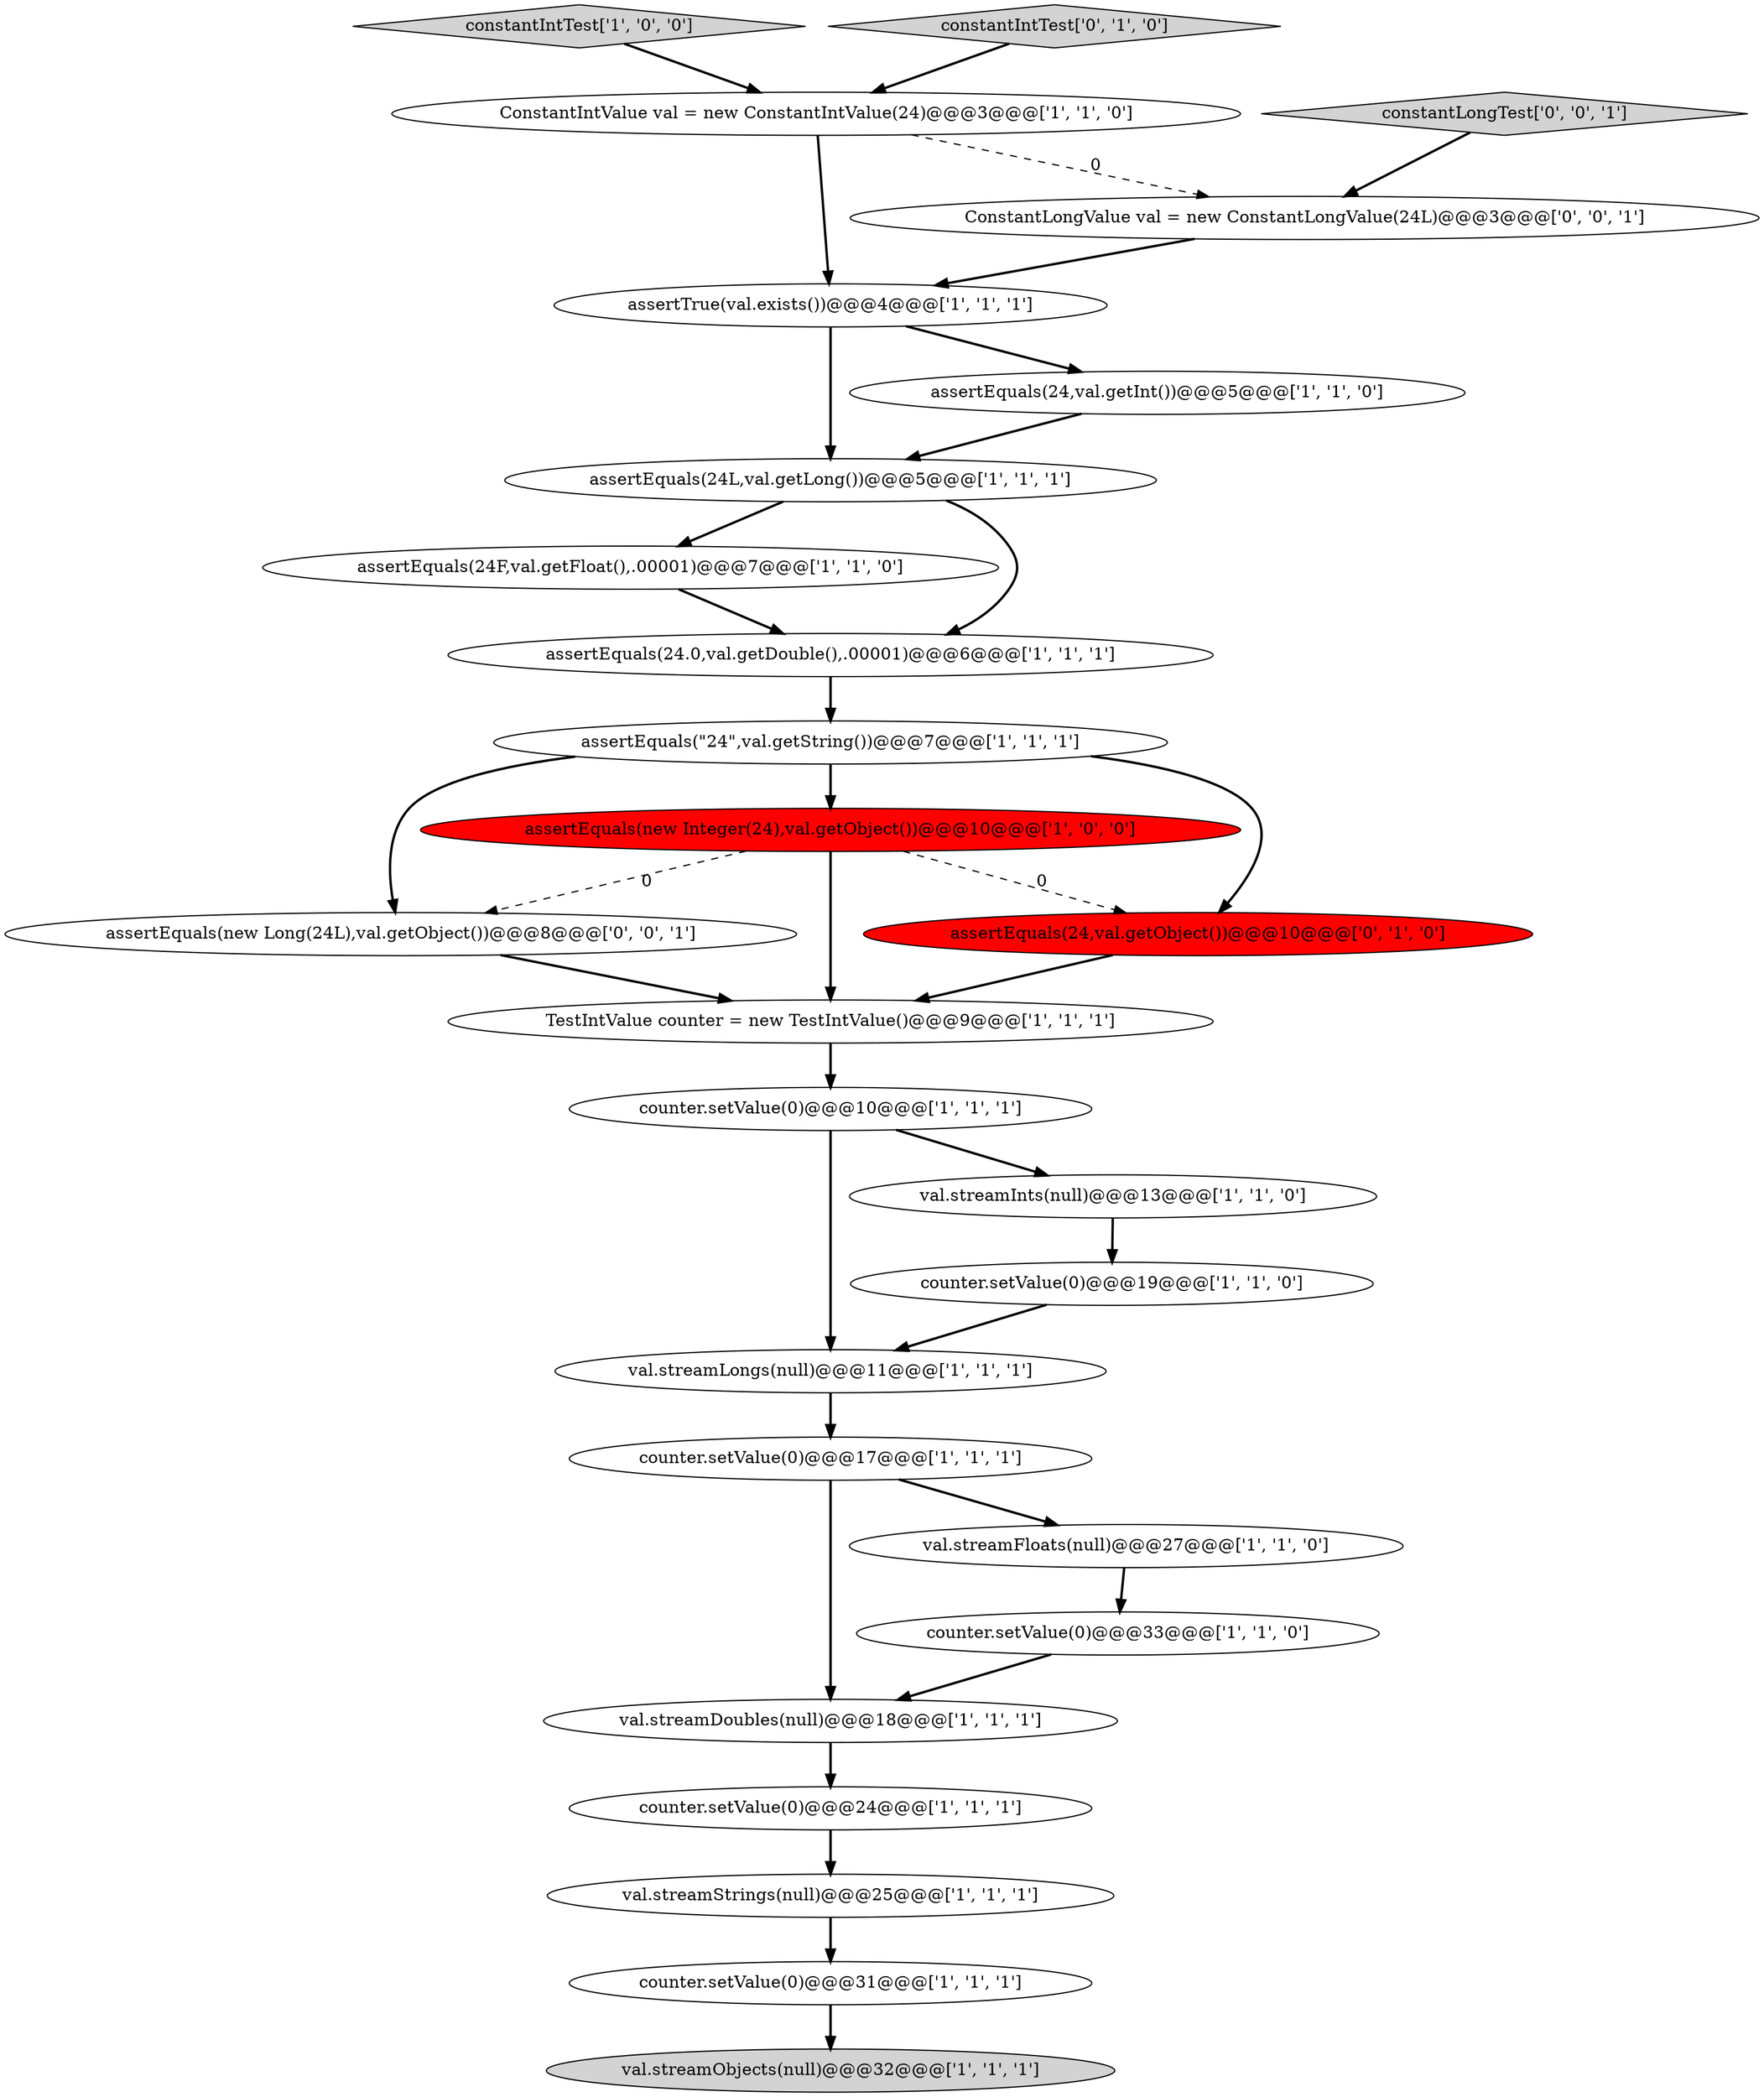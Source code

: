 digraph {
25 [style = filled, label = "ConstantLongValue val = new ConstantLongValue(24L)@@@3@@@['0', '0', '1']", fillcolor = white, shape = ellipse image = "AAA0AAABBB3BBB"];
4 [style = filled, label = "counter.setValue(0)@@@31@@@['1', '1', '1']", fillcolor = white, shape = ellipse image = "AAA0AAABBB1BBB"];
17 [style = filled, label = "counter.setValue(0)@@@17@@@['1', '1', '1']", fillcolor = white, shape = ellipse image = "AAA0AAABBB1BBB"];
26 [style = filled, label = "assertEquals(new Long(24L),val.getObject())@@@8@@@['0', '0', '1']", fillcolor = white, shape = ellipse image = "AAA0AAABBB3BBB"];
19 [style = filled, label = "assertEquals(\"24\",val.getString())@@@7@@@['1', '1', '1']", fillcolor = white, shape = ellipse image = "AAA0AAABBB1BBB"];
13 [style = filled, label = "TestIntValue counter = new TestIntValue()@@@9@@@['1', '1', '1']", fillcolor = white, shape = ellipse image = "AAA0AAABBB1BBB"];
0 [style = filled, label = "assertEquals(24F,val.getFloat(),.00001)@@@7@@@['1', '1', '0']", fillcolor = white, shape = ellipse image = "AAA0AAABBB1BBB"];
23 [style = filled, label = "assertEquals(24,val.getObject())@@@10@@@['0', '1', '0']", fillcolor = red, shape = ellipse image = "AAA1AAABBB2BBB"];
21 [style = filled, label = "counter.setValue(0)@@@33@@@['1', '1', '0']", fillcolor = white, shape = ellipse image = "AAA0AAABBB1BBB"];
1 [style = filled, label = "counter.setValue(0)@@@10@@@['1', '1', '1']", fillcolor = white, shape = ellipse image = "AAA0AAABBB1BBB"];
16 [style = filled, label = "assertEquals(new Integer(24),val.getObject())@@@10@@@['1', '0', '0']", fillcolor = red, shape = ellipse image = "AAA1AAABBB1BBB"];
20 [style = filled, label = "val.streamLongs(null)@@@11@@@['1', '1', '1']", fillcolor = white, shape = ellipse image = "AAA0AAABBB1BBB"];
7 [style = filled, label = "val.streamDoubles(null)@@@18@@@['1', '1', '1']", fillcolor = white, shape = ellipse image = "AAA0AAABBB1BBB"];
14 [style = filled, label = "val.streamInts(null)@@@13@@@['1', '1', '0']", fillcolor = white, shape = ellipse image = "AAA0AAABBB1BBB"];
6 [style = filled, label = "val.streamObjects(null)@@@32@@@['1', '1', '1']", fillcolor = lightgray, shape = ellipse image = "AAA0AAABBB1BBB"];
15 [style = filled, label = "val.streamStrings(null)@@@25@@@['1', '1', '1']", fillcolor = white, shape = ellipse image = "AAA0AAABBB1BBB"];
12 [style = filled, label = "constantIntTest['1', '0', '0']", fillcolor = lightgray, shape = diamond image = "AAA0AAABBB1BBB"];
18 [style = filled, label = "assertTrue(val.exists())@@@4@@@['1', '1', '1']", fillcolor = white, shape = ellipse image = "AAA0AAABBB1BBB"];
10 [style = filled, label = "counter.setValue(0)@@@19@@@['1', '1', '0']", fillcolor = white, shape = ellipse image = "AAA0AAABBB1BBB"];
24 [style = filled, label = "constantLongTest['0', '0', '1']", fillcolor = lightgray, shape = diamond image = "AAA0AAABBB3BBB"];
5 [style = filled, label = "assertEquals(24.0,val.getDouble(),.00001)@@@6@@@['1', '1', '1']", fillcolor = white, shape = ellipse image = "AAA0AAABBB1BBB"];
9 [style = filled, label = "assertEquals(24L,val.getLong())@@@5@@@['1', '1', '1']", fillcolor = white, shape = ellipse image = "AAA0AAABBB1BBB"];
11 [style = filled, label = "val.streamFloats(null)@@@27@@@['1', '1', '0']", fillcolor = white, shape = ellipse image = "AAA0AAABBB1BBB"];
3 [style = filled, label = "assertEquals(24,val.getInt())@@@5@@@['1', '1', '0']", fillcolor = white, shape = ellipse image = "AAA0AAABBB1BBB"];
2 [style = filled, label = "ConstantIntValue val = new ConstantIntValue(24)@@@3@@@['1', '1', '0']", fillcolor = white, shape = ellipse image = "AAA0AAABBB1BBB"];
22 [style = filled, label = "constantIntTest['0', '1', '0']", fillcolor = lightgray, shape = diamond image = "AAA0AAABBB2BBB"];
8 [style = filled, label = "counter.setValue(0)@@@24@@@['1', '1', '1']", fillcolor = white, shape = ellipse image = "AAA0AAABBB1BBB"];
18->3 [style = bold, label=""];
16->13 [style = bold, label=""];
10->20 [style = bold, label=""];
20->17 [style = bold, label=""];
8->15 [style = bold, label=""];
9->0 [style = bold, label=""];
22->2 [style = bold, label=""];
4->6 [style = bold, label=""];
11->21 [style = bold, label=""];
25->18 [style = bold, label=""];
14->10 [style = bold, label=""];
1->20 [style = bold, label=""];
2->18 [style = bold, label=""];
16->23 [style = dashed, label="0"];
7->8 [style = bold, label=""];
13->1 [style = bold, label=""];
26->13 [style = bold, label=""];
19->16 [style = bold, label=""];
17->7 [style = bold, label=""];
3->9 [style = bold, label=""];
5->19 [style = bold, label=""];
16->26 [style = dashed, label="0"];
12->2 [style = bold, label=""];
23->13 [style = bold, label=""];
19->26 [style = bold, label=""];
19->23 [style = bold, label=""];
24->25 [style = bold, label=""];
15->4 [style = bold, label=""];
18->9 [style = bold, label=""];
2->25 [style = dashed, label="0"];
9->5 [style = bold, label=""];
21->7 [style = bold, label=""];
1->14 [style = bold, label=""];
0->5 [style = bold, label=""];
17->11 [style = bold, label=""];
}
